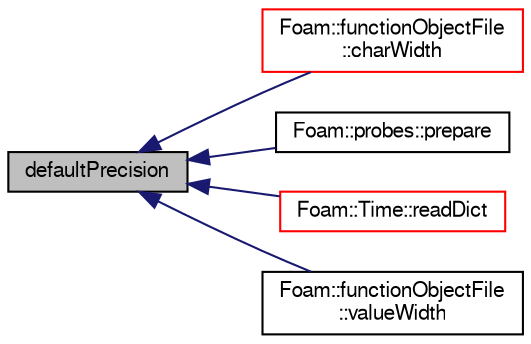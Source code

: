 digraph "defaultPrecision"
{
  bgcolor="transparent";
  edge [fontname="FreeSans",fontsize="10",labelfontname="FreeSans",labelfontsize="10"];
  node [fontname="FreeSans",fontsize="10",shape=record];
  rankdir="LR";
  Node1 [label="defaultPrecision",height=0.2,width=0.4,color="black", fillcolor="grey75", style="filled" fontcolor="black"];
  Node1 -> Node2 [dir="back",color="midnightblue",fontsize="10",style="solid",fontname="FreeSans"];
  Node2 [label="Foam::functionObjectFile\l::charWidth",height=0.2,width=0.4,color="red",URL="$a00843.html#aca0153d95b5d66cf3e8997b79b087b54",tooltip="Return width of character stream output. "];
  Node1 -> Node3 [dir="back",color="midnightblue",fontsize="10",style="solid",fontname="FreeSans"];
  Node3 [label="Foam::probes::prepare",height=0.2,width=0.4,color="black",URL="$a01918.html#a5e55cd815681cedddeb894b90ef68173",tooltip="Classify field type and Open/close file streams,. "];
  Node1 -> Node4 [dir="back",color="midnightblue",fontsize="10",style="solid",fontname="FreeSans"];
  Node4 [label="Foam::Time::readDict",height=0.2,width=0.4,color="red",URL="$a02535.html#a09f8bbb748b599cf713fa2e07ec7e0b4",tooltip="Read the control dictionary and set the write controls etc. "];
  Node1 -> Node5 [dir="back",color="midnightblue",fontsize="10",style="solid",fontname="FreeSans"];
  Node5 [label="Foam::functionObjectFile\l::valueWidth",height=0.2,width=0.4,color="black",URL="$a00843.html#a93c783428a482a8a24f6b6481f819112",tooltip="Return the value width when writing to stream with optional offset. "];
}

